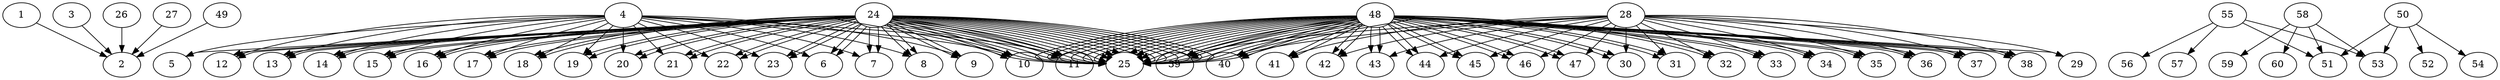 digraph G{
1 -> 2;

3 -> 2;

4 -> 5;

4 -> 6;

4 -> 7;

4 -> 8;

4 -> 9;

4 -> 10;

4 -> 11;

4 -> 12;

4 -> 13;

4 -> 14;

4 -> 15;

4 -> 16;

4 -> 17;

4 -> 18;

4 -> 19;

4 -> 20;

4 -> 21;

4 -> 22;

4 -> 23;

24 -> 5;

24 -> 6;

24 -> 6;

24 -> 25;

24 -> 7;

24 -> 7;

24 -> 25;

24 -> 8;

24 -> 8;

24 -> 25;

24 -> 9;

24 -> 9;

24 -> 25;

24 -> 10;

24 -> 10;

24 -> 25;

24 -> 11;

24 -> 11;

24 -> 25;

24 -> 12;

24 -> 12;

24 -> 25;

24 -> 13;

24 -> 13;

24 -> 25;

24 -> 14;

24 -> 14;

24 -> 25;

24 -> 15;

24 -> 15;

24 -> 25;

24 -> 16;

24 -> 16;

24 -> 25;

24 -> 17;

24 -> 17;

24 -> 25;

24 -> 18;

24 -> 18;

24 -> 25;

24 -> 19;

24 -> 19;

24 -> 25;

24 -> 20;

24 -> 20;

24 -> 25;

24 -> 21;

24 -> 21;

24 -> 25;

24 -> 22;

24 -> 22;

24 -> 25;

24 -> 23;

24 -> 23;

24 -> 25;

26 -> 2;

27 -> 2;

28 -> 29;

28 -> 30;

28 -> 31;

28 -> 32;

28 -> 33;

28 -> 34;

28 -> 35;

28 -> 36;

28 -> 37;

28 -> 38;

28 -> 39;

28 -> 40;

28 -> 41;

28 -> 42;

28 -> 43;

28 -> 44;

28 -> 45;

28 -> 46;

28 -> 47;

48 -> 29;

48 -> 30;

48 -> 30;

48 -> 25;

48 -> 31;

48 -> 31;

48 -> 25;

48 -> 32;

48 -> 32;

48 -> 25;

48 -> 33;

48 -> 33;

48 -> 25;

48 -> 34;

48 -> 34;

48 -> 25;

48 -> 35;

48 -> 35;

48 -> 25;

48 -> 36;

48 -> 36;

48 -> 25;

48 -> 37;

48 -> 37;

48 -> 25;

48 -> 38;

48 -> 38;

48 -> 25;

48 -> 39;

48 -> 39;

48 -> 25;

48 -> 40;

48 -> 40;

48 -> 25;

48 -> 41;

48 -> 41;

48 -> 25;

48 -> 42;

48 -> 42;

48 -> 25;

48 -> 43;

48 -> 43;

48 -> 25;

48 -> 44;

48 -> 44;

48 -> 25;

48 -> 45;

48 -> 45;

48 -> 25;

48 -> 46;

48 -> 46;

48 -> 25;

48 -> 47;

48 -> 47;

48 -> 25;

49 -> 2;

50 -> 51;

50 -> 52;

50 -> 53;

50 -> 54;

55 -> 51;

55 -> 56;

55 -> 53;

55 -> 57;

58 -> 51;

58 -> 59;

58 -> 53;

58 -> 60;

}
